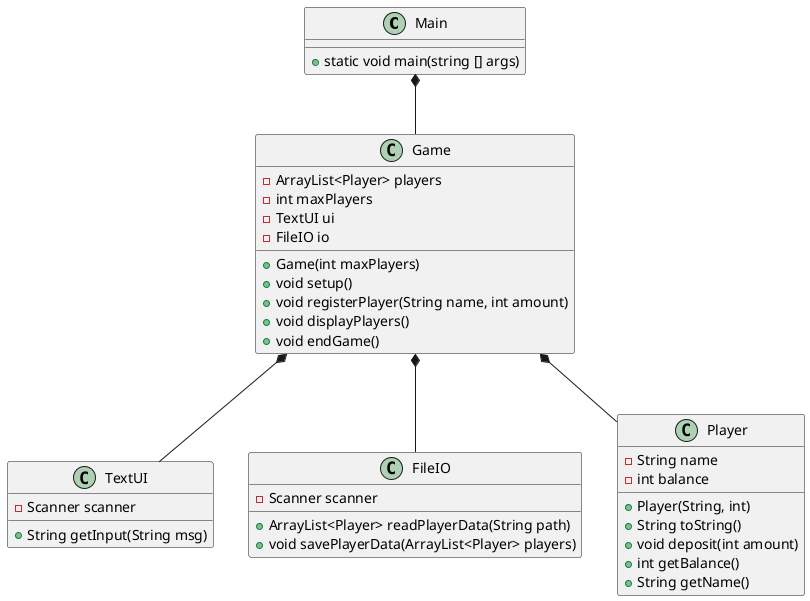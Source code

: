 @startuml
'Klient klasse til at styre spillet


class Main
class Game

'package "util"{
'class TextUI
'class FileIO
'}
'package "model"{
'class Player
'class Account
'}
Main *-- Game
Game *-- TextUI
Game *-- FileIO
Game *-- Player


Main : + static void main(string [] args)

Player  : - String name
Player  : - int balance
Player  : + Player(String, int)
Player  : + String toString()
Player  : + void deposit(int amount)
Player  : + int getBalance()
Player : + String getName()


'todo - Game: add new controller class as substitute for Main, let Main instantiate this class
Game : - ArrayList<Player> players
Game : - int maxPlayers
Game : - TextUI ui
Game : - FileIO io
Game : + Game(int maxPlayers)

Game : + void setup()
Game : + void registerPlayer(String name, int amount)
Game : + void displayPlayers()
Game : + void endGame()


'todo - TextUI: copy  from drinksmenu (https://github.com/Dat1Cphbusiness/DrinksMenu/blob/main/TextUI.java)
TextUI : + String getInput(String msg)
TextUI : - Scanner scanner


FileIO : - Scanner scanner
FileIO : + ArrayList<Player> readPlayerData(String path)
FileIO : + void savePlayerData(ArrayList<Player> players)

@enduml